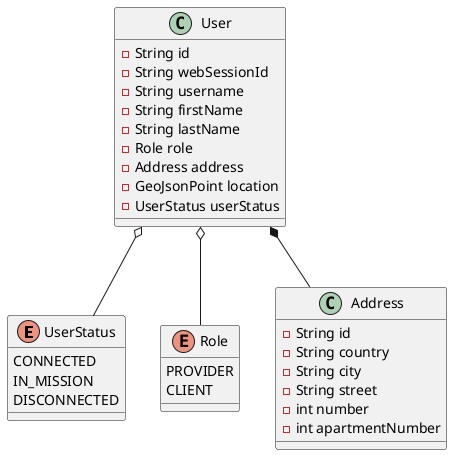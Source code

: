 @startuml

enum UserStatus
enum Role
class User
class Address

User o-- Role
User *-- Address
User o-- UserStatus

class User {
-String id
-String webSessionId
-String username
-String firstName
-String lastName
-Role role
-Address address
-GeoJsonPoint location
-UserStatus userStatus
}

class Address {
-String id
-String country
-String city
-String street
-int number
-int apartmentNumber
}

enum Role {
    PROVIDER
    CLIENT
}

enum UserStatus {
    CONNECTED
    IN_MISSION
    DISCONNECTED
}

@enduml